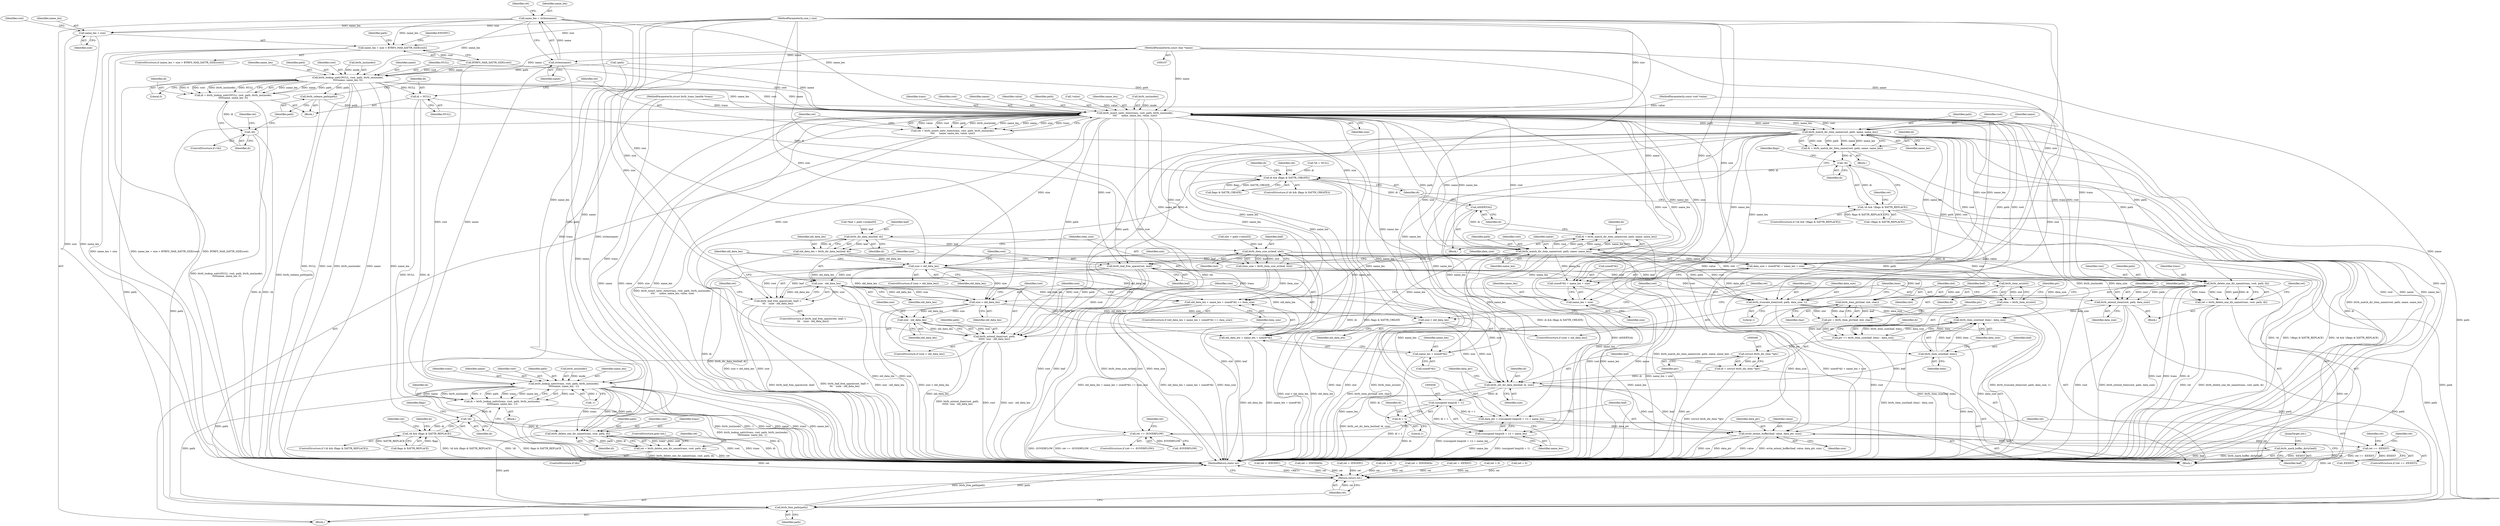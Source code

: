 digraph "0_linux_5f5bc6b1e2d5a6f827bc860ef2dc5b6f365d1339_1@API" {
"1000128" [label="(Call,name_len = strlen(name))"];
"1000130" [label="(Call,strlen(name))"];
"1000110" [label="(MethodParameterIn,const char *name)"];
"1000137" [label="(Call,name_len + size > BTRFS_MAX_XATTR_SIZE(root))"];
"1000138" [label="(Call,name_len + size)"];
"1000166" [label="(Call,btrfs_lookup_xattr(trans, root, path, btrfs_ino(inode),\n\t\t\t\t\tname, name_len, -1))"];
"1000164" [label="(Call,di = btrfs_lookup_xattr(trans, root, path, btrfs_ino(inode),\n\t\t\t\t\tname, name_len, -1))"];
"1000178" [label="(Call,!di)"];
"1000177" [label="(Call,!di && (flags & XATTR_REPLACE))"];
"1000192" [label="(Call,btrfs_delete_one_dir_name(trans, root, path, di))"];
"1000190" [label="(Call,ret = btrfs_delete_one_dir_name(trans, root, path, di))"];
"1000475" [label="(Return,return ret;)"];
"1000473" [label="(Call,btrfs_free_path(path))"];
"1000211" [label="(Call,btrfs_lookup_xattr(NULL, root, path, btrfs_ino(inode),\n\t\t\t\t\tname, name_len, 0))"];
"1000209" [label="(Call,di = btrfs_lookup_xattr(NULL, root, path, btrfs_ino(inode),\n\t\t\t\t\tname, name_len, 0))"];
"1000221" [label="(Call,!di)"];
"1000229" [label="(Call,btrfs_release_path(path))"];
"1000236" [label="(Call,btrfs_insert_xattr_item(trans, root, path, btrfs_ino(inode),\n\t\t\t\t      name, name_len, value, size))"];
"1000234" [label="(Call,ret = btrfs_insert_xattr_item(trans, root, path, btrfs_ino(inode),\n\t\t\t\t      name, name_len, value, size))"];
"1000247" [label="(Call,ret == -EOVERFLOW)"];
"1000284" [label="(Call,ret == -EEXIST)"];
"1000263" [label="(Call,btrfs_match_dir_item_name(root, path, name, name_len))"];
"1000261" [label="(Call,di = btrfs_match_dir_item_name(root, path, name, name_len))"];
"1000270" [label="(Call,!di)"];
"1000269" [label="(Call,!di && !(flags & XATTR_REPLACE))"];
"1000307" [label="(Call,di && (flags & XATTR_CREATE))"];
"1000340" [label="(Call,btrfs_dir_data_len(leaf, di))"];
"1000338" [label="(Call,old_data_len = btrfs_dir_data_len(leaf, di))"];
"1000363" [label="(Call,size > old_data_len)"];
"1000372" [label="(Call,size - old_data_len)"];
"1000368" [label="(Call,btrfs_leaf_free_space(root, leaf) <\n\t\t\t    (size - old_data_len))"];
"1000382" [label="(Call,old_data_len + name_len + sizeof(*di) == item_size)"];
"1000383" [label="(Call,old_data_len + name_len + sizeof(*di))"];
"1000393" [label="(Call,size > old_data_len)"];
"1000399" [label="(Call,size - old_data_len)"];
"1000396" [label="(Call,btrfs_extend_item(root, path,\n\t\t\t\t\t\t  size - old_data_len))"];
"1000450" [label="(Call,btrfs_set_dir_data_len(leaf, di, size))"];
"1000457" [label="(Call,(unsigned long)(di + 1))"];
"1000454" [label="(Call,data_ptr = ((unsigned long)(di + 1)) + name_len)"];
"1000463" [label="(Call,write_extent_buffer(leaf, value, data_ptr, size))"];
"1000468" [label="(Call,btrfs_mark_buffer_dirty(leaf))"];
"1000456" [label="(Call,((unsigned long)(di + 1)) + name_len)"];
"1000459" [label="(Call,di + 1)"];
"1000404" [label="(Call,size < old_data_len)"];
"1000346" [label="(Call,btrfs_item_size_nr(leaf, slot))"];
"1000344" [label="(Call,item_size = btrfs_item_size_nr(leaf, slot))"];
"1000369" [label="(Call,btrfs_leaf_free_space(root, leaf))"];
"1000407" [label="(Call,btrfs_truncate_item(root, path, data_size, 1))"];
"1000440" [label="(Call,btrfs_item_size(leaf, item) - data_size)"];
"1000438" [label="(Call,ptr += btrfs_item_size(leaf, item) - data_size)"];
"1000447" [label="(Call,(struct btrfs_dir_item *)ptr)"];
"1000445" [label="(Call,di = (struct btrfs_dir_item *)ptr)"];
"1000416" [label="(Call,btrfs_delete_one_dir_name(trans, root, path, di))"];
"1000414" [label="(Call,ret = btrfs_delete_one_dir_name(trans, root, path, di))"];
"1000424" [label="(Call,btrfs_extend_item(root, path, data_size))"];
"1000434" [label="(Call,btrfs_item_ptr(leaf, slot, char))"];
"1000432" [label="(Call,ptr = btrfs_item_ptr(leaf, slot, char))"];
"1000441" [label="(Call,btrfs_item_size(leaf, item))"];
"1000430" [label="(Call,btrfs_item_nr(slot))"];
"1000428" [label="(Call,item = btrfs_item_nr(slot))"];
"1000350" [label="(Call,data_size = sizeof(*di) + name_len + size)"];
"1000352" [label="(Call,sizeof(*di) + name_len + size)"];
"1000356" [label="(Call,name_len + size)"];
"1000385" [label="(Call,name_len + sizeof(*di))"];
"1000294" [label="(Call,btrfs_match_dir_item_name(root, path, name, name_len))"];
"1000292" [label="(Call,di = btrfs_match_dir_item_name(root, path, name, name_len))"];
"1000299" [label="(Call,ASSERT(di))"];
"1000231" [label="(Call,di = NULL)"];
"1000192" [label="(Call,btrfs_delete_one_dir_name(trans, root, path, di))"];
"1000183" [label="(Call,ret = -ENODATA)"];
"1000174" [label="(Call,-1)"];
"1000172" [label="(Identifier,name)"];
"1000414" [label="(Call,ret = btrfs_delete_one_dir_name(trans, root, path, di))"];
"1000265" [label="(Identifier,path)"];
"1000309" [label="(Call,flags & XATTR_CREATE)"];
"1000339" [label="(Identifier,old_data_len)"];
"1000194" [label="(Identifier,root)"];
"1000369" [label="(Call,btrfs_leaf_free_space(root, leaf))"];
"1000387" [label="(Call,sizeof(*di))"];
"1000347" [label="(Identifier,leaf)"];
"1000322" [label="(Call,slot = path->slots[0])"];
"1000277" [label="(Call,ret = -ENOSPC)"];
"1000246" [label="(ControlStructure,if (ret == -EOVERFLOW))"];
"1000178" [label="(Call,!di)"];
"1000307" [label="(Call,di && (flags & XATTR_CREATE))"];
"1000290" [label="(Identifier,ret)"];
"1000269" [label="(Call,!di && !(flags & XATTR_REPLACE))"];
"1000346" [label="(Call,btrfs_item_size_nr(leaf, slot))"];
"1000108" [label="(MethodParameterIn,struct btrfs_trans_handle *trans)"];
"1000381" [label="(ControlStructure,if (old_data_len + name_len + sizeof(*di) == item_size))"];
"1000404" [label="(Call,size < old_data_len)"];
"1000433" [label="(Identifier,ptr)"];
"1000406" [label="(Identifier,old_data_len)"];
"1000436" [label="(Identifier,slot)"];
"1000386" [label="(Identifier,name_len)"];
"1000415" [label="(Identifier,ret)"];
"1000353" [label="(Call,sizeof(*di))"];
"1000286" [label="(Call,-EEXIST)"];
"1000110" [label="(MethodParameterIn,const char *name)"];
"1000165" [label="(Identifier,di)"];
"1000213" [label="(Identifier,root)"];
"1000111" [label="(MethodParameterIn,const void *value)"];
"1000413" [label="(Block,)"];
"1000202" [label="(Block,)"];
"1000168" [label="(Identifier,root)"];
"1000252" [label="(Call,ret = 0)"];
"1000239" [label="(Identifier,path)"];
"1000247" [label="(Call,ret == -EOVERFLOW)"];
"1000444" [label="(Identifier,data_size)"];
"1000371" [label="(Identifier,leaf)"];
"1000263" [label="(Call,btrfs_match_dir_item_name(root, path, name, name_len))"];
"1000462" [label="(Identifier,name_len)"];
"1000224" [label="(Call,ret = -ENODATA)"];
"1000161" [label="(Call,!value)"];
"1000443" [label="(Identifier,item)"];
"1000352" [label="(Call,sizeof(*di) + name_len + size)"];
"1000217" [label="(Identifier,name)"];
"1000176" [label="(ControlStructure,if (!di && (flags & XATTR_REPLACE)))"];
"1000139" [label="(Identifier,name_len)"];
"1000306" [label="(ControlStructure,if (di && (flags & XATTR_CREATE)))"];
"1000267" [label="(Identifier,name_len)"];
"1000368" [label="(Call,btrfs_leaf_free_space(root, leaf) <\n\t\t\t    (size - old_data_len))"];
"1000145" [label="(Identifier,ENOSPC)"];
"1000367" [label="(ControlStructure,if (btrfs_leaf_free_space(root, leaf) <\n\t\t\t    (size - old_data_len)))"];
"1000220" [label="(ControlStructure,if (!di))"];
"1000196" [label="(Identifier,di)"];
"1000249" [label="(Call,-EOVERFLOW)"];
"1000128" [label="(Call,name_len = strlen(name))"];
"1000341" [label="(Identifier,leaf)"];
"1000274" [label="(Identifier,flags)"];
"1000271" [label="(Identifier,di)"];
"1000467" [label="(Identifier,size)"];
"1000296" [label="(Identifier,path)"];
"1000243" [label="(Identifier,name_len)"];
"1000430" [label="(Call,btrfs_item_nr(slot))"];
"1000434" [label="(Call,btrfs_item_ptr(leaf, slot, char))"];
"1000442" [label="(Identifier,leaf)"];
"1000313" [label="(Call,ret = -EEXIST)"];
"1000392" [label="(ControlStructure,if (size > old_data_len))"];
"1000465" [label="(Identifier,value)"];
"1000424" [label="(Call,btrfs_extend_item(root, path, data_size))"];
"1000456" [label="(Call,((unsigned long)(di + 1)) + name_len)"];
"1000264" [label="(Identifier,root)"];
"1000397" [label="(Identifier,root)"];
"1000464" [label="(Identifier,leaf)"];
"1000408" [label="(Identifier,root)"];
"1000418" [label="(Identifier,root)"];
"1000295" [label="(Identifier,root)"];
"1000212" [label="(Identifier,NULL)"];
"1000416" [label="(Call,btrfs_delete_one_dir_name(trans, root, path, di))"];
"1000400" [label="(Identifier,size)"];
"1000190" [label="(Call,ret = btrfs_delete_one_dir_name(trans, root, path, di))"];
"1000384" [label="(Identifier,old_data_len)"];
"1000440" [label="(Call,btrfs_item_size(leaf, item) - data_size)"];
"1000410" [label="(Identifier,data_size)"];
"1000477" [label="(MethodReturn,static int)"];
"1000427" [label="(Identifier,data_size)"];
"1000197" [label="(ControlStructure,goto out;)"];
"1000472" [label="(JumpTarget,out:)"];
"1000240" [label="(Call,btrfs_ino(inode))"];
"1000285" [label="(Identifier,ret)"];
"1000452" [label="(Identifier,di)"];
"1000235" [label="(Identifier,ret)"];
"1000278" [label="(Identifier,ret)"];
"1000363" [label="(Call,size > old_data_len)"];
"1000231" [label="(Call,di = NULL)"];
"1000140" [label="(Identifier,size)"];
"1000446" [label="(Identifier,di)"];
"1000237" [label="(Identifier,trans)"];
"1000137" [label="(Call,name_len + size > BTRFS_MAX_XATTR_SIZE(root))"];
"1000116" [label="(Call,*di = NULL)"];
"1000230" [label="(Identifier,path)"];
"1000390" [label="(Identifier,item_size)"];
"1000396" [label="(Call,btrfs_extend_item(root, path,\n\t\t\t\t\t\t  size - old_data_len))"];
"1000351" [label="(Identifier,data_size)"];
"1000229" [label="(Call,btrfs_release_path(path))"];
"1000393" [label="(Call,size > old_data_len)"];
"1000455" [label="(Identifier,data_ptr)"];
"1000469" [label="(Identifier,leaf)"];
"1000303" [label="(Identifier,ret)"];
"1000460" [label="(Identifier,di)"];
"1000166" [label="(Call,btrfs_lookup_xattr(trans, root, path, btrfs_ino(inode),\n\t\t\t\t\tname, name_len, -1))"];
"1000475" [label="(Return,return ret;)"];
"1000272" [label="(Call,!(flags & XATTR_REPLACE))"];
"1000451" [label="(Identifier,leaf)"];
"1000344" [label="(Call,item_size = btrfs_item_size_nr(leaf, slot))"];
"1000374" [label="(Identifier,old_data_len)"];
"1000457" [label="(Call,(unsigned long)(di + 1))"];
"1000292" [label="(Call,di = btrfs_match_dir_item_name(root, path, name, name_len))"];
"1000215" [label="(Call,btrfs_ino(inode))"];
"1000445" [label="(Call,di = (struct btrfs_dir_item *)ptr)"];
"1000210" [label="(Identifier,di)"];
"1000218" [label="(Identifier,name_len)"];
"1000474" [label="(Identifier,path)"];
"1000169" [label="(Identifier,path)"];
"1000221" [label="(Call,!di)"];
"1000377" [label="(Identifier,ret)"];
"1000394" [label="(Identifier,size)"];
"1000466" [label="(Identifier,data_ptr)"];
"1000338" [label="(Call,old_data_len = btrfs_dir_data_len(leaf, di))"];
"1000419" [label="(Identifier,path)"];
"1000431" [label="(Identifier,slot)"];
"1000435" [label="(Identifier,leaf)"];
"1000289" [label="(Call,ret = 0)"];
"1000373" [label="(Identifier,size)"];
"1000425" [label="(Identifier,root)"];
"1000426" [label="(Identifier,path)"];
"1000193" [label="(Identifier,trans)"];
"1000441" [label="(Call,btrfs_item_size(leaf, item))"];
"1000319" [label="(Identifier,di)"];
"1000449" [label="(Identifier,ptr)"];
"1000147" [label="(Identifier,path)"];
"1000177" [label="(Call,!di && (flags & XATTR_REPLACE))"];
"1000219" [label="(Literal,0)"];
"1000222" [label="(Identifier,di)"];
"1000138" [label="(Call,name_len + size)"];
"1000141" [label="(Call,BTRFS_MAX_XATTR_SIZE(root))"];
"1000130" [label="(Call,strlen(name))"];
"1000195" [label="(Identifier,path)"];
"1000429" [label="(Identifier,item)"];
"1000191" [label="(Identifier,ret)"];
"1000428" [label="(Call,item = btrfs_item_nr(slot))"];
"1000476" [label="(Identifier,ret)"];
"1000233" [label="(Identifier,NULL)"];
"1000253" [label="(Identifier,ret)"];
"1000405" [label="(Identifier,size)"];
"1000133" [label="(Call,ret = 0)"];
"1000245" [label="(Identifier,size)"];
"1000403" [label="(ControlStructure,if (size < old_data_len))"];
"1000288" [label="(Block,)"];
"1000357" [label="(Identifier,name_len)"];
"1000308" [label="(Identifier,di)"];
"1000170" [label="(Call,btrfs_ino(inode))"];
"1000299" [label="(Call,ASSERT(di))"];
"1000450" [label="(Call,btrfs_set_dir_data_len(leaf, di, size))"];
"1000350" [label="(Call,data_size = sizeof(*di) + name_len + size)"];
"1000330" [label="(Call,*leaf = path->nodes[0])"];
"1000297" [label="(Identifier,name)"];
"1000376" [label="(Call,ret = -ENOSPC)"];
"1000232" [label="(Identifier,di)"];
"1000294" [label="(Call,btrfs_match_dir_item_name(root, path, name, name_len))"];
"1000439" [label="(Identifier,ptr)"];
"1000270" [label="(Call,!di)"];
"1000236" [label="(Call,btrfs_insert_xattr_item(trans, root, path, btrfs_ino(inode),\n\t\t\t\t      name, name_len, value, size))"];
"1000131" [label="(Identifier,name)"];
"1000112" [label="(MethodParameterIn,size_t size)"];
"1000225" [label="(Identifier,ret)"];
"1000463" [label="(Call,write_extent_buffer(leaf, value, data_ptr, size))"];
"1000298" [label="(Identifier,name_len)"];
"1000209" [label="(Call,di = btrfs_lookup_xattr(NULL, root, path, btrfs_ino(inode),\n\t\t\t\t\tname, name_len, 0))"];
"1000163" [label="(Block,)"];
"1000382" [label="(Call,old_data_len + name_len + sizeof(*di) == item_size)"];
"1000401" [label="(Identifier,old_data_len)"];
"1000468" [label="(Call,btrfs_mark_buffer_dirty(leaf))"];
"1000422" [label="(Identifier,ret)"];
"1000211" [label="(Call,btrfs_lookup_xattr(NULL, root, path, btrfs_ino(inode),\n\t\t\t\t\tname, name_len, 0))"];
"1000398" [label="(Identifier,path)"];
"1000262" [label="(Identifier,di)"];
"1000364" [label="(Identifier,size)"];
"1000234" [label="(Call,ret = btrfs_insert_xattr_item(trans, root, path, btrfs_ino(inode),\n\t\t\t\t      name, name_len, value, size))"];
"1000150" [label="(Call,!path)"];
"1000372" [label="(Call,size - old_data_len)"];
"1000342" [label="(Identifier,di)"];
"1000417" [label="(Identifier,trans)"];
"1000437" [label="(Identifier,char)"];
"1000407" [label="(Call,btrfs_truncate_item(root, path, data_size, 1))"];
"1000447" [label="(Call,(struct btrfs_dir_item *)ptr)"];
"1000179" [label="(Identifier,di)"];
"1000142" [label="(Identifier,root)"];
"1000238" [label="(Identifier,root)"];
"1000383" [label="(Call,old_data_len + name_len + sizeof(*di))"];
"1000370" [label="(Identifier,root)"];
"1000411" [label="(Literal,1)"];
"1000181" [label="(Identifier,flags)"];
"1000214" [label="(Identifier,path)"];
"1000261" [label="(Call,di = btrfs_match_dir_item_name(root, path, name, name_len))"];
"1000266" [label="(Identifier,name)"];
"1000188" [label="(ControlStructure,if (di))"];
"1000454" [label="(Call,data_ptr = ((unsigned long)(di + 1)) + name_len)"];
"1000314" [label="(Identifier,ret)"];
"1000340" [label="(Call,btrfs_dir_data_len(leaf, di))"];
"1000348" [label="(Identifier,slot)"];
"1000438" [label="(Call,ptr += btrfs_item_size(leaf, item) - data_size)"];
"1000251" [label="(Block,)"];
"1000134" [label="(Identifier,ret)"];
"1000283" [label="(ControlStructure,if (ret == -EEXIST))"];
"1000242" [label="(Identifier,name)"];
"1000432" [label="(Call,ptr = btrfs_item_ptr(leaf, slot, char))"];
"1000459" [label="(Call,di + 1)"];
"1000284" [label="(Call,ret == -EEXIST)"];
"1000453" [label="(Identifier,size)"];
"1000362" [label="(ControlStructure,if (size > old_data_len))"];
"1000399" [label="(Call,size - old_data_len)"];
"1000189" [label="(Identifier,di)"];
"1000420" [label="(Identifier,di)"];
"1000114" [label="(Block,)"];
"1000385" [label="(Call,name_len + sizeof(*di))"];
"1000173" [label="(Identifier,name_len)"];
"1000244" [label="(Identifier,value)"];
"1000268" [label="(ControlStructure,if (!di && !(flags & XATTR_REPLACE)))"];
"1000409" [label="(Identifier,path)"];
"1000136" [label="(ControlStructure,if (name_len + size > BTRFS_MAX_XATTR_SIZE(root)))"];
"1000358" [label="(Identifier,size)"];
"1000164" [label="(Call,di = btrfs_lookup_xattr(trans, root, path, btrfs_ino(inode),\n\t\t\t\t\tname, name_len, -1))"];
"1000300" [label="(Identifier,di)"];
"1000129" [label="(Identifier,name_len)"];
"1000320" [label="(Block,)"];
"1000180" [label="(Call,flags & XATTR_REPLACE)"];
"1000345" [label="(Identifier,item_size)"];
"1000248" [label="(Identifier,ret)"];
"1000473" [label="(Call,btrfs_free_path(path))"];
"1000461" [label="(Literal,1)"];
"1000365" [label="(Identifier,old_data_len)"];
"1000293" [label="(Identifier,di)"];
"1000356" [label="(Call,name_len + size)"];
"1000167" [label="(Identifier,trans)"];
"1000395" [label="(Identifier,old_data_len)"];
"1000184" [label="(Identifier,ret)"];
"1000128" -> "1000114"  [label="AST: "];
"1000128" -> "1000130"  [label="CFG: "];
"1000129" -> "1000128"  [label="AST: "];
"1000130" -> "1000128"  [label="AST: "];
"1000134" -> "1000128"  [label="CFG: "];
"1000128" -> "1000477"  [label="DDG: strlen(name)"];
"1000130" -> "1000128"  [label="DDG: name"];
"1000128" -> "1000137"  [label="DDG: name_len"];
"1000128" -> "1000138"  [label="DDG: name_len"];
"1000128" -> "1000166"  [label="DDG: name_len"];
"1000128" -> "1000211"  [label="DDG: name_len"];
"1000128" -> "1000236"  [label="DDG: name_len"];
"1000130" -> "1000131"  [label="CFG: "];
"1000131" -> "1000130"  [label="AST: "];
"1000130" -> "1000477"  [label="DDG: name"];
"1000110" -> "1000130"  [label="DDG: name"];
"1000130" -> "1000166"  [label="DDG: name"];
"1000130" -> "1000211"  [label="DDG: name"];
"1000130" -> "1000236"  [label="DDG: name"];
"1000110" -> "1000107"  [label="AST: "];
"1000110" -> "1000477"  [label="DDG: name"];
"1000110" -> "1000166"  [label="DDG: name"];
"1000110" -> "1000211"  [label="DDG: name"];
"1000110" -> "1000236"  [label="DDG: name"];
"1000110" -> "1000263"  [label="DDG: name"];
"1000110" -> "1000294"  [label="DDG: name"];
"1000137" -> "1000136"  [label="AST: "];
"1000137" -> "1000141"  [label="CFG: "];
"1000138" -> "1000137"  [label="AST: "];
"1000141" -> "1000137"  [label="AST: "];
"1000145" -> "1000137"  [label="CFG: "];
"1000147" -> "1000137"  [label="CFG: "];
"1000137" -> "1000477"  [label="DDG: BTRFS_MAX_XATTR_SIZE(root)"];
"1000137" -> "1000477"  [label="DDG: name_len + size"];
"1000137" -> "1000477"  [label="DDG: name_len + size > BTRFS_MAX_XATTR_SIZE(root)"];
"1000112" -> "1000137"  [label="DDG: size"];
"1000141" -> "1000137"  [label="DDG: root"];
"1000138" -> "1000140"  [label="CFG: "];
"1000139" -> "1000138"  [label="AST: "];
"1000140" -> "1000138"  [label="AST: "];
"1000142" -> "1000138"  [label="CFG: "];
"1000138" -> "1000477"  [label="DDG: name_len"];
"1000138" -> "1000477"  [label="DDG: size"];
"1000112" -> "1000138"  [label="DDG: size"];
"1000166" -> "1000164"  [label="AST: "];
"1000166" -> "1000174"  [label="CFG: "];
"1000167" -> "1000166"  [label="AST: "];
"1000168" -> "1000166"  [label="AST: "];
"1000169" -> "1000166"  [label="AST: "];
"1000170" -> "1000166"  [label="AST: "];
"1000172" -> "1000166"  [label="AST: "];
"1000173" -> "1000166"  [label="AST: "];
"1000174" -> "1000166"  [label="AST: "];
"1000164" -> "1000166"  [label="CFG: "];
"1000166" -> "1000477"  [label="DDG: root"];
"1000166" -> "1000477"  [label="DDG: name"];
"1000166" -> "1000477"  [label="DDG: trans"];
"1000166" -> "1000477"  [label="DDG: name_len"];
"1000166" -> "1000477"  [label="DDG: btrfs_ino(inode)"];
"1000166" -> "1000477"  [label="DDG: -1"];
"1000166" -> "1000164"  [label="DDG: root"];
"1000166" -> "1000164"  [label="DDG: name"];
"1000166" -> "1000164"  [label="DDG: btrfs_ino(inode)"];
"1000166" -> "1000164"  [label="DDG: -1"];
"1000166" -> "1000164"  [label="DDG: path"];
"1000166" -> "1000164"  [label="DDG: trans"];
"1000166" -> "1000164"  [label="DDG: name_len"];
"1000108" -> "1000166"  [label="DDG: trans"];
"1000141" -> "1000166"  [label="DDG: root"];
"1000150" -> "1000166"  [label="DDG: path"];
"1000170" -> "1000166"  [label="DDG: inode"];
"1000174" -> "1000166"  [label="DDG: 1"];
"1000166" -> "1000192"  [label="DDG: trans"];
"1000166" -> "1000192"  [label="DDG: root"];
"1000166" -> "1000192"  [label="DDG: path"];
"1000166" -> "1000473"  [label="DDG: path"];
"1000164" -> "1000163"  [label="AST: "];
"1000165" -> "1000164"  [label="AST: "];
"1000179" -> "1000164"  [label="CFG: "];
"1000164" -> "1000477"  [label="DDG: btrfs_lookup_xattr(trans, root, path, btrfs_ino(inode),\n\t\t\t\t\tname, name_len, -1)"];
"1000164" -> "1000178"  [label="DDG: di"];
"1000178" -> "1000177"  [label="AST: "];
"1000178" -> "1000179"  [label="CFG: "];
"1000179" -> "1000178"  [label="AST: "];
"1000181" -> "1000178"  [label="CFG: "];
"1000177" -> "1000178"  [label="CFG: "];
"1000178" -> "1000477"  [label="DDG: di"];
"1000178" -> "1000177"  [label="DDG: di"];
"1000178" -> "1000192"  [label="DDG: di"];
"1000177" -> "1000176"  [label="AST: "];
"1000177" -> "1000180"  [label="CFG: "];
"1000180" -> "1000177"  [label="AST: "];
"1000184" -> "1000177"  [label="CFG: "];
"1000189" -> "1000177"  [label="CFG: "];
"1000177" -> "1000477"  [label="DDG: !di"];
"1000177" -> "1000477"  [label="DDG: flags & XATTR_REPLACE"];
"1000177" -> "1000477"  [label="DDG: !di && (flags & XATTR_REPLACE)"];
"1000180" -> "1000177"  [label="DDG: flags"];
"1000180" -> "1000177"  [label="DDG: XATTR_REPLACE"];
"1000192" -> "1000190"  [label="AST: "];
"1000192" -> "1000196"  [label="CFG: "];
"1000193" -> "1000192"  [label="AST: "];
"1000194" -> "1000192"  [label="AST: "];
"1000195" -> "1000192"  [label="AST: "];
"1000196" -> "1000192"  [label="AST: "];
"1000190" -> "1000192"  [label="CFG: "];
"1000192" -> "1000477"  [label="DDG: root"];
"1000192" -> "1000477"  [label="DDG: trans"];
"1000192" -> "1000477"  [label="DDG: di"];
"1000192" -> "1000190"  [label="DDG: trans"];
"1000192" -> "1000190"  [label="DDG: root"];
"1000192" -> "1000190"  [label="DDG: path"];
"1000192" -> "1000190"  [label="DDG: di"];
"1000108" -> "1000192"  [label="DDG: trans"];
"1000192" -> "1000473"  [label="DDG: path"];
"1000190" -> "1000188"  [label="AST: "];
"1000191" -> "1000190"  [label="AST: "];
"1000197" -> "1000190"  [label="CFG: "];
"1000190" -> "1000477"  [label="DDG: ret"];
"1000190" -> "1000477"  [label="DDG: btrfs_delete_one_dir_name(trans, root, path, di)"];
"1000190" -> "1000475"  [label="DDG: ret"];
"1000475" -> "1000114"  [label="AST: "];
"1000475" -> "1000476"  [label="CFG: "];
"1000476" -> "1000475"  [label="AST: "];
"1000477" -> "1000475"  [label="CFG: "];
"1000475" -> "1000477"  [label="DDG: <RET>"];
"1000476" -> "1000475"  [label="DDG: ret"];
"1000224" -> "1000475"  [label="DDG: ret"];
"1000376" -> "1000475"  [label="DDG: ret"];
"1000284" -> "1000475"  [label="DDG: ret"];
"1000183" -> "1000475"  [label="DDG: ret"];
"1000133" -> "1000475"  [label="DDG: ret"];
"1000277" -> "1000475"  [label="DDG: ret"];
"1000414" -> "1000475"  [label="DDG: ret"];
"1000313" -> "1000475"  [label="DDG: ret"];
"1000252" -> "1000475"  [label="DDG: ret"];
"1000289" -> "1000475"  [label="DDG: ret"];
"1000473" -> "1000114"  [label="AST: "];
"1000473" -> "1000474"  [label="CFG: "];
"1000474" -> "1000473"  [label="AST: "];
"1000476" -> "1000473"  [label="CFG: "];
"1000473" -> "1000477"  [label="DDG: path"];
"1000473" -> "1000477"  [label="DDG: btrfs_free_path(path)"];
"1000211" -> "1000473"  [label="DDG: path"];
"1000424" -> "1000473"  [label="DDG: path"];
"1000416" -> "1000473"  [label="DDG: path"];
"1000236" -> "1000473"  [label="DDG: path"];
"1000396" -> "1000473"  [label="DDG: path"];
"1000294" -> "1000473"  [label="DDG: path"];
"1000407" -> "1000473"  [label="DDG: path"];
"1000263" -> "1000473"  [label="DDG: path"];
"1000211" -> "1000209"  [label="AST: "];
"1000211" -> "1000219"  [label="CFG: "];
"1000212" -> "1000211"  [label="AST: "];
"1000213" -> "1000211"  [label="AST: "];
"1000214" -> "1000211"  [label="AST: "];
"1000215" -> "1000211"  [label="AST: "];
"1000217" -> "1000211"  [label="AST: "];
"1000218" -> "1000211"  [label="AST: "];
"1000219" -> "1000211"  [label="AST: "];
"1000209" -> "1000211"  [label="CFG: "];
"1000211" -> "1000477"  [label="DDG: name"];
"1000211" -> "1000477"  [label="DDG: name_len"];
"1000211" -> "1000477"  [label="DDG: NULL"];
"1000211" -> "1000477"  [label="DDG: root"];
"1000211" -> "1000477"  [label="DDG: btrfs_ino(inode)"];
"1000211" -> "1000209"  [label="DDG: name_len"];
"1000211" -> "1000209"  [label="DDG: name"];
"1000211" -> "1000209"  [label="DDG: path"];
"1000211" -> "1000209"  [label="DDG: 0"];
"1000211" -> "1000209"  [label="DDG: root"];
"1000211" -> "1000209"  [label="DDG: btrfs_ino(inode)"];
"1000211" -> "1000209"  [label="DDG: NULL"];
"1000141" -> "1000211"  [label="DDG: root"];
"1000150" -> "1000211"  [label="DDG: path"];
"1000215" -> "1000211"  [label="DDG: inode"];
"1000211" -> "1000229"  [label="DDG: path"];
"1000211" -> "1000231"  [label="DDG: NULL"];
"1000211" -> "1000236"  [label="DDG: root"];
"1000211" -> "1000236"  [label="DDG: name"];
"1000211" -> "1000236"  [label="DDG: name_len"];
"1000209" -> "1000202"  [label="AST: "];
"1000210" -> "1000209"  [label="AST: "];
"1000222" -> "1000209"  [label="CFG: "];
"1000209" -> "1000477"  [label="DDG: btrfs_lookup_xattr(NULL, root, path, btrfs_ino(inode),\n\t\t\t\t\tname, name_len, 0)"];
"1000209" -> "1000221"  [label="DDG: di"];
"1000221" -> "1000220"  [label="AST: "];
"1000221" -> "1000222"  [label="CFG: "];
"1000222" -> "1000221"  [label="AST: "];
"1000225" -> "1000221"  [label="CFG: "];
"1000230" -> "1000221"  [label="CFG: "];
"1000221" -> "1000477"  [label="DDG: !di"];
"1000221" -> "1000477"  [label="DDG: di"];
"1000229" -> "1000202"  [label="AST: "];
"1000229" -> "1000230"  [label="CFG: "];
"1000230" -> "1000229"  [label="AST: "];
"1000232" -> "1000229"  [label="CFG: "];
"1000229" -> "1000477"  [label="DDG: btrfs_release_path(path)"];
"1000229" -> "1000236"  [label="DDG: path"];
"1000236" -> "1000234"  [label="AST: "];
"1000236" -> "1000245"  [label="CFG: "];
"1000237" -> "1000236"  [label="AST: "];
"1000238" -> "1000236"  [label="AST: "];
"1000239" -> "1000236"  [label="AST: "];
"1000240" -> "1000236"  [label="AST: "];
"1000242" -> "1000236"  [label="AST: "];
"1000243" -> "1000236"  [label="AST: "];
"1000244" -> "1000236"  [label="AST: "];
"1000245" -> "1000236"  [label="AST: "];
"1000234" -> "1000236"  [label="CFG: "];
"1000236" -> "1000477"  [label="DDG: trans"];
"1000236" -> "1000477"  [label="DDG: btrfs_ino(inode)"];
"1000236" -> "1000477"  [label="DDG: root"];
"1000236" -> "1000477"  [label="DDG: name"];
"1000236" -> "1000477"  [label="DDG: value"];
"1000236" -> "1000477"  [label="DDG: size"];
"1000236" -> "1000477"  [label="DDG: name_len"];
"1000236" -> "1000234"  [label="DDG: value"];
"1000236" -> "1000234"  [label="DDG: root"];
"1000236" -> "1000234"  [label="DDG: path"];
"1000236" -> "1000234"  [label="DDG: btrfs_ino(inode)"];
"1000236" -> "1000234"  [label="DDG: name_len"];
"1000236" -> "1000234"  [label="DDG: name"];
"1000236" -> "1000234"  [label="DDG: size"];
"1000236" -> "1000234"  [label="DDG: trans"];
"1000108" -> "1000236"  [label="DDG: trans"];
"1000141" -> "1000236"  [label="DDG: root"];
"1000150" -> "1000236"  [label="DDG: path"];
"1000240" -> "1000236"  [label="DDG: inode"];
"1000161" -> "1000236"  [label="DDG: value"];
"1000111" -> "1000236"  [label="DDG: value"];
"1000112" -> "1000236"  [label="DDG: size"];
"1000236" -> "1000263"  [label="DDG: root"];
"1000236" -> "1000263"  [label="DDG: path"];
"1000236" -> "1000263"  [label="DDG: name"];
"1000236" -> "1000263"  [label="DDG: name_len"];
"1000236" -> "1000294"  [label="DDG: root"];
"1000236" -> "1000294"  [label="DDG: path"];
"1000236" -> "1000294"  [label="DDG: name"];
"1000236" -> "1000294"  [label="DDG: name_len"];
"1000236" -> "1000350"  [label="DDG: name_len"];
"1000236" -> "1000350"  [label="DDG: size"];
"1000236" -> "1000352"  [label="DDG: name_len"];
"1000236" -> "1000352"  [label="DDG: size"];
"1000236" -> "1000356"  [label="DDG: name_len"];
"1000236" -> "1000356"  [label="DDG: size"];
"1000236" -> "1000363"  [label="DDG: size"];
"1000236" -> "1000369"  [label="DDG: root"];
"1000236" -> "1000382"  [label="DDG: name_len"];
"1000236" -> "1000383"  [label="DDG: name_len"];
"1000236" -> "1000385"  [label="DDG: name_len"];
"1000236" -> "1000396"  [label="DDG: root"];
"1000236" -> "1000396"  [label="DDG: path"];
"1000236" -> "1000407"  [label="DDG: root"];
"1000236" -> "1000407"  [label="DDG: path"];
"1000236" -> "1000416"  [label="DDG: trans"];
"1000236" -> "1000416"  [label="DDG: root"];
"1000236" -> "1000416"  [label="DDG: path"];
"1000236" -> "1000454"  [label="DDG: name_len"];
"1000236" -> "1000456"  [label="DDG: name_len"];
"1000236" -> "1000463"  [label="DDG: value"];
"1000234" -> "1000114"  [label="AST: "];
"1000235" -> "1000234"  [label="AST: "];
"1000248" -> "1000234"  [label="CFG: "];
"1000234" -> "1000477"  [label="DDG: btrfs_insert_xattr_item(trans, root, path, btrfs_ino(inode),\n\t\t\t\t      name, name_len, value, size)"];
"1000234" -> "1000247"  [label="DDG: ret"];
"1000247" -> "1000246"  [label="AST: "];
"1000247" -> "1000249"  [label="CFG: "];
"1000248" -> "1000247"  [label="AST: "];
"1000249" -> "1000247"  [label="AST: "];
"1000253" -> "1000247"  [label="CFG: "];
"1000285" -> "1000247"  [label="CFG: "];
"1000247" -> "1000477"  [label="DDG: ret == -EOVERFLOW"];
"1000247" -> "1000477"  [label="DDG: -EOVERFLOW"];
"1000249" -> "1000247"  [label="DDG: EOVERFLOW"];
"1000247" -> "1000284"  [label="DDG: ret"];
"1000284" -> "1000283"  [label="AST: "];
"1000284" -> "1000286"  [label="CFG: "];
"1000285" -> "1000284"  [label="AST: "];
"1000286" -> "1000284"  [label="AST: "];
"1000290" -> "1000284"  [label="CFG: "];
"1000303" -> "1000284"  [label="CFG: "];
"1000284" -> "1000477"  [label="DDG: -EEXIST"];
"1000284" -> "1000477"  [label="DDG: ret"];
"1000284" -> "1000477"  [label="DDG: ret == -EEXIST"];
"1000286" -> "1000284"  [label="DDG: EEXIST"];
"1000263" -> "1000261"  [label="AST: "];
"1000263" -> "1000267"  [label="CFG: "];
"1000264" -> "1000263"  [label="AST: "];
"1000265" -> "1000263"  [label="AST: "];
"1000266" -> "1000263"  [label="AST: "];
"1000267" -> "1000263"  [label="AST: "];
"1000261" -> "1000263"  [label="CFG: "];
"1000263" -> "1000477"  [label="DDG: name_len"];
"1000263" -> "1000477"  [label="DDG: root"];
"1000263" -> "1000477"  [label="DDG: name"];
"1000263" -> "1000261"  [label="DDG: root"];
"1000263" -> "1000261"  [label="DDG: path"];
"1000263" -> "1000261"  [label="DDG: name"];
"1000263" -> "1000261"  [label="DDG: name_len"];
"1000263" -> "1000350"  [label="DDG: name_len"];
"1000263" -> "1000352"  [label="DDG: name_len"];
"1000263" -> "1000356"  [label="DDG: name_len"];
"1000263" -> "1000369"  [label="DDG: root"];
"1000263" -> "1000382"  [label="DDG: name_len"];
"1000263" -> "1000383"  [label="DDG: name_len"];
"1000263" -> "1000385"  [label="DDG: name_len"];
"1000263" -> "1000396"  [label="DDG: root"];
"1000263" -> "1000396"  [label="DDG: path"];
"1000263" -> "1000407"  [label="DDG: root"];
"1000263" -> "1000407"  [label="DDG: path"];
"1000263" -> "1000416"  [label="DDG: root"];
"1000263" -> "1000416"  [label="DDG: path"];
"1000263" -> "1000454"  [label="DDG: name_len"];
"1000263" -> "1000456"  [label="DDG: name_len"];
"1000261" -> "1000251"  [label="AST: "];
"1000262" -> "1000261"  [label="AST: "];
"1000271" -> "1000261"  [label="CFG: "];
"1000261" -> "1000477"  [label="DDG: btrfs_match_dir_item_name(root, path, name, name_len)"];
"1000261" -> "1000270"  [label="DDG: di"];
"1000270" -> "1000269"  [label="AST: "];
"1000270" -> "1000271"  [label="CFG: "];
"1000271" -> "1000270"  [label="AST: "];
"1000274" -> "1000270"  [label="CFG: "];
"1000269" -> "1000270"  [label="CFG: "];
"1000270" -> "1000477"  [label="DDG: di"];
"1000270" -> "1000269"  [label="DDG: di"];
"1000270" -> "1000307"  [label="DDG: di"];
"1000269" -> "1000268"  [label="AST: "];
"1000269" -> "1000272"  [label="CFG: "];
"1000272" -> "1000269"  [label="AST: "];
"1000278" -> "1000269"  [label="CFG: "];
"1000308" -> "1000269"  [label="CFG: "];
"1000269" -> "1000477"  [label="DDG: !di && !(flags & XATTR_REPLACE)"];
"1000269" -> "1000477"  [label="DDG: !di"];
"1000269" -> "1000477"  [label="DDG: !(flags & XATTR_REPLACE)"];
"1000272" -> "1000269"  [label="DDG: flags & XATTR_REPLACE"];
"1000307" -> "1000306"  [label="AST: "];
"1000307" -> "1000308"  [label="CFG: "];
"1000307" -> "1000309"  [label="CFG: "];
"1000308" -> "1000307"  [label="AST: "];
"1000309" -> "1000307"  [label="AST: "];
"1000314" -> "1000307"  [label="CFG: "];
"1000319" -> "1000307"  [label="CFG: "];
"1000307" -> "1000477"  [label="DDG: flags & XATTR_CREATE"];
"1000307" -> "1000477"  [label="DDG: di && (flags & XATTR_CREATE)"];
"1000307" -> "1000477"  [label="DDG: di"];
"1000116" -> "1000307"  [label="DDG: di"];
"1000299" -> "1000307"  [label="DDG: di"];
"1000231" -> "1000307"  [label="DDG: di"];
"1000309" -> "1000307"  [label="DDG: flags"];
"1000309" -> "1000307"  [label="DDG: XATTR_CREATE"];
"1000307" -> "1000340"  [label="DDG: di"];
"1000340" -> "1000338"  [label="AST: "];
"1000340" -> "1000342"  [label="CFG: "];
"1000341" -> "1000340"  [label="AST: "];
"1000342" -> "1000340"  [label="AST: "];
"1000338" -> "1000340"  [label="CFG: "];
"1000340" -> "1000477"  [label="DDG: di"];
"1000340" -> "1000338"  [label="DDG: leaf"];
"1000340" -> "1000338"  [label="DDG: di"];
"1000330" -> "1000340"  [label="DDG: leaf"];
"1000340" -> "1000346"  [label="DDG: leaf"];
"1000340" -> "1000416"  [label="DDG: di"];
"1000338" -> "1000320"  [label="AST: "];
"1000339" -> "1000338"  [label="AST: "];
"1000345" -> "1000338"  [label="CFG: "];
"1000338" -> "1000477"  [label="DDG: btrfs_dir_data_len(leaf, di)"];
"1000338" -> "1000363"  [label="DDG: old_data_len"];
"1000363" -> "1000362"  [label="AST: "];
"1000363" -> "1000365"  [label="CFG: "];
"1000364" -> "1000363"  [label="AST: "];
"1000365" -> "1000363"  [label="AST: "];
"1000370" -> "1000363"  [label="CFG: "];
"1000384" -> "1000363"  [label="CFG: "];
"1000363" -> "1000477"  [label="DDG: size"];
"1000363" -> "1000477"  [label="DDG: size > old_data_len"];
"1000112" -> "1000363"  [label="DDG: size"];
"1000363" -> "1000372"  [label="DDG: size"];
"1000363" -> "1000372"  [label="DDG: old_data_len"];
"1000363" -> "1000382"  [label="DDG: old_data_len"];
"1000363" -> "1000383"  [label="DDG: old_data_len"];
"1000363" -> "1000393"  [label="DDG: size"];
"1000363" -> "1000393"  [label="DDG: old_data_len"];
"1000363" -> "1000450"  [label="DDG: size"];
"1000372" -> "1000368"  [label="AST: "];
"1000372" -> "1000374"  [label="CFG: "];
"1000373" -> "1000372"  [label="AST: "];
"1000374" -> "1000372"  [label="AST: "];
"1000368" -> "1000372"  [label="CFG: "];
"1000372" -> "1000477"  [label="DDG: size"];
"1000372" -> "1000477"  [label="DDG: old_data_len"];
"1000372" -> "1000368"  [label="DDG: size"];
"1000372" -> "1000368"  [label="DDG: old_data_len"];
"1000112" -> "1000372"  [label="DDG: size"];
"1000372" -> "1000382"  [label="DDG: old_data_len"];
"1000372" -> "1000383"  [label="DDG: old_data_len"];
"1000372" -> "1000393"  [label="DDG: size"];
"1000372" -> "1000393"  [label="DDG: old_data_len"];
"1000372" -> "1000450"  [label="DDG: size"];
"1000368" -> "1000367"  [label="AST: "];
"1000369" -> "1000368"  [label="AST: "];
"1000377" -> "1000368"  [label="CFG: "];
"1000384" -> "1000368"  [label="CFG: "];
"1000368" -> "1000477"  [label="DDG: btrfs_leaf_free_space(root, leaf)"];
"1000368" -> "1000477"  [label="DDG: btrfs_leaf_free_space(root, leaf) <\n\t\t\t    (size - old_data_len)"];
"1000368" -> "1000477"  [label="DDG: size - old_data_len"];
"1000369" -> "1000368"  [label="DDG: root"];
"1000369" -> "1000368"  [label="DDG: leaf"];
"1000382" -> "1000381"  [label="AST: "];
"1000382" -> "1000390"  [label="CFG: "];
"1000383" -> "1000382"  [label="AST: "];
"1000390" -> "1000382"  [label="AST: "];
"1000394" -> "1000382"  [label="CFG: "];
"1000415" -> "1000382"  [label="CFG: "];
"1000382" -> "1000477"  [label="DDG: old_data_len + name_len + sizeof(*di)"];
"1000382" -> "1000477"  [label="DDG: item_size"];
"1000382" -> "1000477"  [label="DDG: old_data_len + name_len + sizeof(*di) == item_size"];
"1000294" -> "1000382"  [label="DDG: name_len"];
"1000344" -> "1000382"  [label="DDG: item_size"];
"1000383" -> "1000385"  [label="CFG: "];
"1000384" -> "1000383"  [label="AST: "];
"1000385" -> "1000383"  [label="AST: "];
"1000390" -> "1000383"  [label="CFG: "];
"1000383" -> "1000477"  [label="DDG: old_data_len"];
"1000383" -> "1000477"  [label="DDG: name_len + sizeof(*di)"];
"1000294" -> "1000383"  [label="DDG: name_len"];
"1000393" -> "1000392"  [label="AST: "];
"1000393" -> "1000395"  [label="CFG: "];
"1000394" -> "1000393"  [label="AST: "];
"1000395" -> "1000393"  [label="AST: "];
"1000397" -> "1000393"  [label="CFG: "];
"1000405" -> "1000393"  [label="CFG: "];
"1000393" -> "1000477"  [label="DDG: size > old_data_len"];
"1000112" -> "1000393"  [label="DDG: size"];
"1000393" -> "1000399"  [label="DDG: size"];
"1000393" -> "1000399"  [label="DDG: old_data_len"];
"1000393" -> "1000404"  [label="DDG: size"];
"1000393" -> "1000404"  [label="DDG: old_data_len"];
"1000399" -> "1000396"  [label="AST: "];
"1000399" -> "1000401"  [label="CFG: "];
"1000400" -> "1000399"  [label="AST: "];
"1000401" -> "1000399"  [label="AST: "];
"1000396" -> "1000399"  [label="CFG: "];
"1000399" -> "1000477"  [label="DDG: old_data_len"];
"1000399" -> "1000396"  [label="DDG: size"];
"1000399" -> "1000396"  [label="DDG: old_data_len"];
"1000112" -> "1000399"  [label="DDG: size"];
"1000399" -> "1000450"  [label="DDG: size"];
"1000396" -> "1000392"  [label="AST: "];
"1000397" -> "1000396"  [label="AST: "];
"1000398" -> "1000396"  [label="AST: "];
"1000429" -> "1000396"  [label="CFG: "];
"1000396" -> "1000477"  [label="DDG: btrfs_extend_item(root, path,\n\t\t\t\t\t\t  size - old_data_len)"];
"1000396" -> "1000477"  [label="DDG: root"];
"1000396" -> "1000477"  [label="DDG: size - old_data_len"];
"1000369" -> "1000396"  [label="DDG: root"];
"1000294" -> "1000396"  [label="DDG: root"];
"1000294" -> "1000396"  [label="DDG: path"];
"1000450" -> "1000320"  [label="AST: "];
"1000450" -> "1000453"  [label="CFG: "];
"1000451" -> "1000450"  [label="AST: "];
"1000452" -> "1000450"  [label="AST: "];
"1000453" -> "1000450"  [label="AST: "];
"1000455" -> "1000450"  [label="CFG: "];
"1000450" -> "1000477"  [label="DDG: btrfs_set_dir_data_len(leaf, di, size)"];
"1000441" -> "1000450"  [label="DDG: leaf"];
"1000445" -> "1000450"  [label="DDG: di"];
"1000404" -> "1000450"  [label="DDG: size"];
"1000112" -> "1000450"  [label="DDG: size"];
"1000450" -> "1000457"  [label="DDG: di"];
"1000450" -> "1000459"  [label="DDG: di"];
"1000450" -> "1000463"  [label="DDG: leaf"];
"1000450" -> "1000463"  [label="DDG: size"];
"1000457" -> "1000456"  [label="AST: "];
"1000457" -> "1000459"  [label="CFG: "];
"1000458" -> "1000457"  [label="AST: "];
"1000459" -> "1000457"  [label="AST: "];
"1000462" -> "1000457"  [label="CFG: "];
"1000457" -> "1000477"  [label="DDG: di + 1"];
"1000457" -> "1000454"  [label="DDG: di + 1"];
"1000457" -> "1000456"  [label="DDG: di + 1"];
"1000454" -> "1000320"  [label="AST: "];
"1000454" -> "1000456"  [label="CFG: "];
"1000455" -> "1000454"  [label="AST: "];
"1000456" -> "1000454"  [label="AST: "];
"1000464" -> "1000454"  [label="CFG: "];
"1000454" -> "1000477"  [label="DDG: ((unsigned long)(di + 1)) + name_len"];
"1000294" -> "1000454"  [label="DDG: name_len"];
"1000454" -> "1000463"  [label="DDG: data_ptr"];
"1000463" -> "1000320"  [label="AST: "];
"1000463" -> "1000467"  [label="CFG: "];
"1000464" -> "1000463"  [label="AST: "];
"1000465" -> "1000463"  [label="AST: "];
"1000466" -> "1000463"  [label="AST: "];
"1000467" -> "1000463"  [label="AST: "];
"1000469" -> "1000463"  [label="CFG: "];
"1000463" -> "1000477"  [label="DDG: value"];
"1000463" -> "1000477"  [label="DDG: write_extent_buffer(leaf, value, data_ptr, size)"];
"1000463" -> "1000477"  [label="DDG: size"];
"1000463" -> "1000477"  [label="DDG: data_ptr"];
"1000111" -> "1000463"  [label="DDG: value"];
"1000112" -> "1000463"  [label="DDG: size"];
"1000463" -> "1000468"  [label="DDG: leaf"];
"1000468" -> "1000320"  [label="AST: "];
"1000468" -> "1000469"  [label="CFG: "];
"1000469" -> "1000468"  [label="AST: "];
"1000472" -> "1000468"  [label="CFG: "];
"1000468" -> "1000477"  [label="DDG: btrfs_mark_buffer_dirty(leaf)"];
"1000468" -> "1000477"  [label="DDG: leaf"];
"1000456" -> "1000462"  [label="CFG: "];
"1000462" -> "1000456"  [label="AST: "];
"1000456" -> "1000477"  [label="DDG: (unsigned long)(di + 1)"];
"1000456" -> "1000477"  [label="DDG: name_len"];
"1000294" -> "1000456"  [label="DDG: name_len"];
"1000459" -> "1000461"  [label="CFG: "];
"1000460" -> "1000459"  [label="AST: "];
"1000461" -> "1000459"  [label="AST: "];
"1000459" -> "1000477"  [label="DDG: di"];
"1000404" -> "1000403"  [label="AST: "];
"1000404" -> "1000406"  [label="CFG: "];
"1000405" -> "1000404"  [label="AST: "];
"1000406" -> "1000404"  [label="AST: "];
"1000408" -> "1000404"  [label="CFG: "];
"1000429" -> "1000404"  [label="CFG: "];
"1000404" -> "1000477"  [label="DDG: size < old_data_len"];
"1000404" -> "1000477"  [label="DDG: old_data_len"];
"1000112" -> "1000404"  [label="DDG: size"];
"1000346" -> "1000344"  [label="AST: "];
"1000346" -> "1000348"  [label="CFG: "];
"1000347" -> "1000346"  [label="AST: "];
"1000348" -> "1000346"  [label="AST: "];
"1000344" -> "1000346"  [label="CFG: "];
"1000346" -> "1000477"  [label="DDG: slot"];
"1000346" -> "1000477"  [label="DDG: leaf"];
"1000346" -> "1000344"  [label="DDG: leaf"];
"1000346" -> "1000344"  [label="DDG: slot"];
"1000322" -> "1000346"  [label="DDG: slot"];
"1000346" -> "1000369"  [label="DDG: leaf"];
"1000346" -> "1000430"  [label="DDG: slot"];
"1000346" -> "1000434"  [label="DDG: leaf"];
"1000344" -> "1000320"  [label="AST: "];
"1000345" -> "1000344"  [label="AST: "];
"1000351" -> "1000344"  [label="CFG: "];
"1000344" -> "1000477"  [label="DDG: btrfs_item_size_nr(leaf, slot)"];
"1000344" -> "1000477"  [label="DDG: item_size"];
"1000369" -> "1000371"  [label="CFG: "];
"1000370" -> "1000369"  [label="AST: "];
"1000371" -> "1000369"  [label="AST: "];
"1000373" -> "1000369"  [label="CFG: "];
"1000369" -> "1000477"  [label="DDG: root"];
"1000369" -> "1000477"  [label="DDG: leaf"];
"1000294" -> "1000369"  [label="DDG: root"];
"1000369" -> "1000407"  [label="DDG: root"];
"1000369" -> "1000416"  [label="DDG: root"];
"1000369" -> "1000434"  [label="DDG: leaf"];
"1000407" -> "1000403"  [label="AST: "];
"1000407" -> "1000411"  [label="CFG: "];
"1000408" -> "1000407"  [label="AST: "];
"1000409" -> "1000407"  [label="AST: "];
"1000410" -> "1000407"  [label="AST: "];
"1000411" -> "1000407"  [label="AST: "];
"1000429" -> "1000407"  [label="CFG: "];
"1000407" -> "1000477"  [label="DDG: btrfs_truncate_item(root, path, data_size, 1)"];
"1000407" -> "1000477"  [label="DDG: root"];
"1000294" -> "1000407"  [label="DDG: root"];
"1000294" -> "1000407"  [label="DDG: path"];
"1000350" -> "1000407"  [label="DDG: data_size"];
"1000407" -> "1000440"  [label="DDG: data_size"];
"1000440" -> "1000438"  [label="AST: "];
"1000440" -> "1000444"  [label="CFG: "];
"1000441" -> "1000440"  [label="AST: "];
"1000444" -> "1000440"  [label="AST: "];
"1000438" -> "1000440"  [label="CFG: "];
"1000440" -> "1000477"  [label="DDG: btrfs_item_size(leaf, item)"];
"1000440" -> "1000477"  [label="DDG: data_size"];
"1000440" -> "1000438"  [label="DDG: btrfs_item_size(leaf, item)"];
"1000440" -> "1000438"  [label="DDG: data_size"];
"1000441" -> "1000440"  [label="DDG: leaf"];
"1000441" -> "1000440"  [label="DDG: item"];
"1000424" -> "1000440"  [label="DDG: data_size"];
"1000350" -> "1000440"  [label="DDG: data_size"];
"1000438" -> "1000320"  [label="AST: "];
"1000439" -> "1000438"  [label="AST: "];
"1000446" -> "1000438"  [label="CFG: "];
"1000438" -> "1000477"  [label="DDG: btrfs_item_size(leaf, item) - data_size"];
"1000432" -> "1000438"  [label="DDG: ptr"];
"1000438" -> "1000447"  [label="DDG: ptr"];
"1000447" -> "1000445"  [label="AST: "];
"1000447" -> "1000449"  [label="CFG: "];
"1000448" -> "1000447"  [label="AST: "];
"1000449" -> "1000447"  [label="AST: "];
"1000445" -> "1000447"  [label="CFG: "];
"1000447" -> "1000477"  [label="DDG: ptr"];
"1000447" -> "1000445"  [label="DDG: ptr"];
"1000445" -> "1000320"  [label="AST: "];
"1000446" -> "1000445"  [label="AST: "];
"1000451" -> "1000445"  [label="CFG: "];
"1000445" -> "1000477"  [label="DDG: (struct btrfs_dir_item *)ptr"];
"1000416" -> "1000414"  [label="AST: "];
"1000416" -> "1000420"  [label="CFG: "];
"1000417" -> "1000416"  [label="AST: "];
"1000418" -> "1000416"  [label="AST: "];
"1000419" -> "1000416"  [label="AST: "];
"1000420" -> "1000416"  [label="AST: "];
"1000414" -> "1000416"  [label="CFG: "];
"1000416" -> "1000477"  [label="DDG: di"];
"1000416" -> "1000477"  [label="DDG: root"];
"1000416" -> "1000477"  [label="DDG: trans"];
"1000416" -> "1000414"  [label="DDG: trans"];
"1000416" -> "1000414"  [label="DDG: root"];
"1000416" -> "1000414"  [label="DDG: path"];
"1000416" -> "1000414"  [label="DDG: di"];
"1000108" -> "1000416"  [label="DDG: trans"];
"1000294" -> "1000416"  [label="DDG: root"];
"1000294" -> "1000416"  [label="DDG: path"];
"1000416" -> "1000424"  [label="DDG: root"];
"1000416" -> "1000424"  [label="DDG: path"];
"1000414" -> "1000413"  [label="AST: "];
"1000415" -> "1000414"  [label="AST: "];
"1000422" -> "1000414"  [label="CFG: "];
"1000414" -> "1000477"  [label="DDG: btrfs_delete_one_dir_name(trans, root, path, di)"];
"1000414" -> "1000477"  [label="DDG: ret"];
"1000424" -> "1000413"  [label="AST: "];
"1000424" -> "1000427"  [label="CFG: "];
"1000425" -> "1000424"  [label="AST: "];
"1000426" -> "1000424"  [label="AST: "];
"1000427" -> "1000424"  [label="AST: "];
"1000429" -> "1000424"  [label="CFG: "];
"1000424" -> "1000477"  [label="DDG: root"];
"1000424" -> "1000477"  [label="DDG: btrfs_extend_item(root, path, data_size)"];
"1000350" -> "1000424"  [label="DDG: data_size"];
"1000434" -> "1000432"  [label="AST: "];
"1000434" -> "1000437"  [label="CFG: "];
"1000435" -> "1000434"  [label="AST: "];
"1000436" -> "1000434"  [label="AST: "];
"1000437" -> "1000434"  [label="AST: "];
"1000432" -> "1000434"  [label="CFG: "];
"1000434" -> "1000477"  [label="DDG: slot"];
"1000434" -> "1000477"  [label="DDG: char"];
"1000434" -> "1000432"  [label="DDG: leaf"];
"1000434" -> "1000432"  [label="DDG: slot"];
"1000434" -> "1000432"  [label="DDG: char"];
"1000430" -> "1000434"  [label="DDG: slot"];
"1000434" -> "1000441"  [label="DDG: leaf"];
"1000432" -> "1000320"  [label="AST: "];
"1000433" -> "1000432"  [label="AST: "];
"1000439" -> "1000432"  [label="CFG: "];
"1000432" -> "1000477"  [label="DDG: btrfs_item_ptr(leaf, slot, char)"];
"1000441" -> "1000443"  [label="CFG: "];
"1000442" -> "1000441"  [label="AST: "];
"1000443" -> "1000441"  [label="AST: "];
"1000444" -> "1000441"  [label="CFG: "];
"1000441" -> "1000477"  [label="DDG: item"];
"1000428" -> "1000441"  [label="DDG: item"];
"1000430" -> "1000428"  [label="AST: "];
"1000430" -> "1000431"  [label="CFG: "];
"1000431" -> "1000430"  [label="AST: "];
"1000428" -> "1000430"  [label="CFG: "];
"1000430" -> "1000428"  [label="DDG: slot"];
"1000428" -> "1000320"  [label="AST: "];
"1000429" -> "1000428"  [label="AST: "];
"1000433" -> "1000428"  [label="CFG: "];
"1000428" -> "1000477"  [label="DDG: btrfs_item_nr(slot)"];
"1000350" -> "1000320"  [label="AST: "];
"1000350" -> "1000352"  [label="CFG: "];
"1000351" -> "1000350"  [label="AST: "];
"1000352" -> "1000350"  [label="AST: "];
"1000364" -> "1000350"  [label="CFG: "];
"1000350" -> "1000477"  [label="DDG: data_size"];
"1000350" -> "1000477"  [label="DDG: sizeof(*di) + name_len + size"];
"1000294" -> "1000350"  [label="DDG: name_len"];
"1000112" -> "1000350"  [label="DDG: size"];
"1000352" -> "1000356"  [label="CFG: "];
"1000353" -> "1000352"  [label="AST: "];
"1000356" -> "1000352"  [label="AST: "];
"1000352" -> "1000477"  [label="DDG: name_len + size"];
"1000294" -> "1000352"  [label="DDG: name_len"];
"1000112" -> "1000352"  [label="DDG: size"];
"1000356" -> "1000358"  [label="CFG: "];
"1000357" -> "1000356"  [label="AST: "];
"1000358" -> "1000356"  [label="AST: "];
"1000356" -> "1000477"  [label="DDG: name_len"];
"1000294" -> "1000356"  [label="DDG: name_len"];
"1000112" -> "1000356"  [label="DDG: size"];
"1000385" -> "1000387"  [label="CFG: "];
"1000386" -> "1000385"  [label="AST: "];
"1000387" -> "1000385"  [label="AST: "];
"1000385" -> "1000477"  [label="DDG: name_len"];
"1000294" -> "1000385"  [label="DDG: name_len"];
"1000294" -> "1000292"  [label="AST: "];
"1000294" -> "1000298"  [label="CFG: "];
"1000295" -> "1000294"  [label="AST: "];
"1000296" -> "1000294"  [label="AST: "];
"1000297" -> "1000294"  [label="AST: "];
"1000298" -> "1000294"  [label="AST: "];
"1000292" -> "1000294"  [label="CFG: "];
"1000294" -> "1000477"  [label="DDG: name_len"];
"1000294" -> "1000477"  [label="DDG: name"];
"1000294" -> "1000477"  [label="DDG: root"];
"1000294" -> "1000292"  [label="DDG: root"];
"1000294" -> "1000292"  [label="DDG: path"];
"1000294" -> "1000292"  [label="DDG: name"];
"1000294" -> "1000292"  [label="DDG: name_len"];
"1000292" -> "1000288"  [label="AST: "];
"1000293" -> "1000292"  [label="AST: "];
"1000300" -> "1000292"  [label="CFG: "];
"1000292" -> "1000477"  [label="DDG: btrfs_match_dir_item_name(root, path, name, name_len)"];
"1000292" -> "1000299"  [label="DDG: di"];
"1000299" -> "1000288"  [label="AST: "];
"1000299" -> "1000300"  [label="CFG: "];
"1000300" -> "1000299"  [label="AST: "];
"1000308" -> "1000299"  [label="CFG: "];
"1000299" -> "1000477"  [label="DDG: ASSERT(di)"];
"1000231" -> "1000202"  [label="AST: "];
"1000231" -> "1000233"  [label="CFG: "];
"1000232" -> "1000231"  [label="AST: "];
"1000233" -> "1000231"  [label="AST: "];
"1000235" -> "1000231"  [label="CFG: "];
"1000231" -> "1000477"  [label="DDG: NULL"];
"1000231" -> "1000477"  [label="DDG: di"];
}
